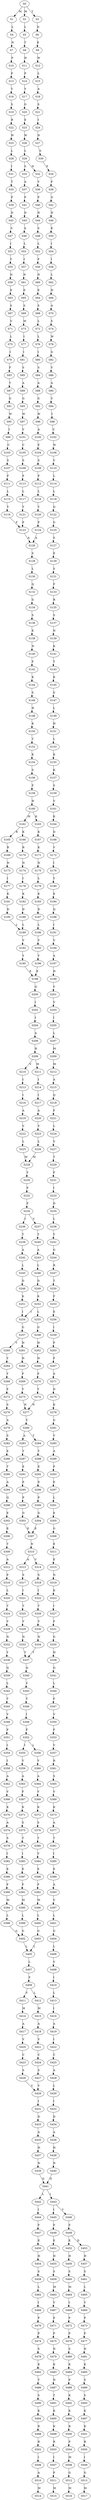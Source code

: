 strict digraph  {
	S0 -> S1 [ label = M ];
	S0 -> S2 [ label = M ];
	S0 -> S3 [ label = Y ];
	S1 -> S4 [ label = L ];
	S2 -> S5 [ label = L ];
	S3 -> S6 [ label = D ];
	S4 -> S7 [ label = N ];
	S5 -> S8 [ label = T ];
	S6 -> S9 [ label = E ];
	S7 -> S10 [ label = P ];
	S8 -> S11 [ label = H ];
	S9 -> S12 [ label = W ];
	S10 -> S13 [ label = P ];
	S11 -> S14 [ label = P ];
	S12 -> S15 [ label = L ];
	S13 -> S16 [ label = Y ];
	S14 -> S17 [ label = Y ];
	S15 -> S18 [ label = A ];
	S16 -> S19 [ label = S ];
	S17 -> S20 [ label = G ];
	S18 -> S21 [ label = S ];
	S19 -> S22 [ label = R ];
	S20 -> S23 [ label = E ];
	S21 -> S24 [ label = I ];
	S22 -> S25 [ label = W ];
	S23 -> S26 [ label = W ];
	S24 -> S27 [ label = N ];
	S25 -> S28 [ label = L ];
	S26 -> S29 [ label = L ];
	S27 -> S30 [ label = S ];
	S28 -> S31 [ label = I ];
	S29 -> S32 [ label = N ];
	S29 -> S33 [ label = S ];
	S30 -> S34 [ label = F ];
	S31 -> S35 [ label = T ];
	S32 -> S36 [ label = V ];
	S33 -> S37 [ label = A ];
	S34 -> S38 [ label = F ];
	S35 -> S39 [ label = P ];
	S36 -> S40 [ label = P ];
	S37 -> S41 [ label = P ];
	S38 -> S42 [ label = G ];
	S39 -> S43 [ label = D ];
	S40 -> S44 [ label = N ];
	S41 -> S45 [ label = D ];
	S42 -> S46 [ label = N ];
	S43 -> S47 [ label = S ];
	S44 -> S48 [ label = S ];
	S45 -> S49 [ label = A ];
	S46 -> S50 [ label = K ];
	S47 -> S51 [ label = I ];
	S48 -> S52 [ label = L ];
	S49 -> S53 [ label = L ];
	S50 -> S54 [ label = I ];
	S51 -> S55 [ label = Y ];
	S52 -> S56 [ label = F ];
	S53 -> S57 [ label = I ];
	S54 -> S58 [ label = I ];
	S55 -> S59 [ label = N ];
	S56 -> S60 [ label = N ];
	S57 -> S61 [ label = N ];
	S58 -> S62 [ label = L ];
	S59 -> S63 [ label = E ];
	S60 -> S64 [ label = E ];
	S61 -> S65 [ label = E ];
	S62 -> S66 [ label = H ];
	S63 -> S67 [ label = S ];
	S64 -> S68 [ label = S ];
	S65 -> S69 [ label = S ];
	S66 -> S70 [ label = A ];
	S67 -> S71 [ label = V ];
	S68 -> S72 [ label = L ];
	S69 -> S73 [ label = M ];
	S70 -> S74 [ label = S ];
	S71 -> S75 [ label = L ];
	S72 -> S76 [ label = L ];
	S73 -> S77 [ label = I ];
	S74 -> S78 [ label = W ];
	S75 -> S79 [ label = I ];
	S76 -> S80 [ label = I ];
	S77 -> S81 [ label = I ];
	S78 -> S82 [ label = G ];
	S79 -> S83 [ label = F ];
	S80 -> S84 [ label = S ];
	S81 -> S85 [ label = S ];
	S82 -> S86 [ label = V ];
	S83 -> S87 [ label = T ];
	S84 -> S88 [ label = A ];
	S85 -> S89 [ label = A ];
	S86 -> S90 [ label = A ];
	S87 -> S91 [ label = G ];
	S88 -> S92 [ label = G ];
	S89 -> S93 [ label = G ];
	S90 -> S94 [ label = V ];
	S91 -> S95 [ label = W ];
	S92 -> S96 [ label = W ];
	S93 -> S97 [ label = W ];
	S94 -> S98 [ label = I ];
	S95 -> S99 [ label = I ];
	S96 -> S100 [ label = A ];
	S97 -> S101 [ label = V ];
	S98 -> S102 [ label = C ];
	S99 -> S103 [ label = C ];
	S100 -> S104 [ label = F ];
	S101 -> S105 [ label = C ];
	S102 -> S106 [ label = W ];
	S103 -> S107 [ label = S ];
	S104 -> S108 [ label = S ];
	S105 -> S109 [ label = S ];
	S106 -> S110 [ label = V ];
	S107 -> S111 [ label = F ];
	S108 -> S112 [ label = F ];
	S109 -> S113 [ label = F ];
	S110 -> S114 [ label = L ];
	S111 -> S115 [ label = L ];
	S112 -> S116 [ label = L ];
	S113 -> S117 [ label = L ];
	S114 -> S118 [ label = L ];
	S115 -> S119 [ label = Y ];
	S116 -> S120 [ label = Y ];
	S117 -> S121 [ label = Y ];
	S118 -> S122 [ label = Q ];
	S119 -> S123 [ label = F ];
	S120 -> S124 [ label = F ];
	S121 -> S123 [ label = F ];
	S122 -> S125 [ label = G ];
	S123 -> S126 [ label = A ];
	S124 -> S126 [ label = A ];
	S125 -> S127 [ label = S ];
	S126 -> S128 [ label = S ];
	S127 -> S129 [ label = E ];
	S128 -> S130 [ label = L ];
	S129 -> S131 [ label = S ];
	S130 -> S132 [ label = Q ];
	S131 -> S133 [ label = F ];
	S132 -> S134 [ label = G ];
	S133 -> S135 [ label = R ];
	S134 -> S136 [ label = S ];
	S135 -> S137 [ label = S ];
	S136 -> S138 [ label = E ];
	S137 -> S139 [ label = N ];
	S138 -> S140 [ label = N ];
	S139 -> S141 [ label = K ];
	S140 -> S142 [ label = F ];
	S141 -> S143 [ label = T ];
	S142 -> S144 [ label = K ];
	S143 -> S145 [ label = K ];
	S144 -> S146 [ label = S ];
	S145 -> S147 [ label = S ];
	S146 -> S148 [ label = H ];
	S147 -> S149 [ label = L ];
	S148 -> S150 [ label = K ];
	S149 -> S151 [ label = H ];
	S150 -> S152 [ label = T ];
	S151 -> S153 [ label = L ];
	S152 -> S154 [ label = K ];
	S153 -> S155 [ label = K ];
	S154 -> S156 [ label = S ];
	S155 -> S157 [ label = K ];
	S156 -> S158 [ label = F ];
	S157 -> S159 [ label = S ];
	S158 -> S160 [ label = H ];
	S159 -> S161 [ label = V ];
	S160 -> S162 [ label = M ];
	S160 -> S163 [ label = K ];
	S161 -> S164 [ label = K ];
	S162 -> S165 [ label = R ];
	S162 -> S166 [ label = K ];
	S163 -> S167 [ label = K ];
	S164 -> S168 [ label = D ];
	S165 -> S169 [ label = R ];
	S166 -> S170 [ label = R ];
	S167 -> S171 [ label = K ];
	S168 -> S172 [ label = V ];
	S169 -> S173 [ label = N ];
	S170 -> S174 [ label = N ];
	S171 -> S175 [ label = N ];
	S172 -> S176 [ label = I ];
	S173 -> S177 [ label = I ];
	S174 -> S178 [ label = I ];
	S175 -> S179 [ label = L ];
	S176 -> S180 [ label = Y ];
	S177 -> S181 [ label = K ];
	S178 -> S182 [ label = K ];
	S179 -> S183 [ label = K ];
	S180 -> S184 [ label = E ];
	S181 -> S185 [ label = D ];
	S182 -> S186 [ label = D ];
	S183 -> S187 [ label = D ];
	S184 -> S188 [ label = Q ];
	S185 -> S189 [ label = L ];
	S186 -> S189 [ label = L ];
	S187 -> S190 [ label = L ];
	S188 -> S191 [ label = I ];
	S189 -> S192 [ label = V ];
	S190 -> S193 [ label = V ];
	S191 -> S194 [ label = V ];
	S192 -> S195 [ label = Y ];
	S193 -> S196 [ label = Y ];
	S194 -> S197 [ label = A ];
	S195 -> S198 [ label = E ];
	S196 -> S198 [ label = E ];
	S197 -> S199 [ label = H ];
	S198 -> S200 [ label = Q ];
	S199 -> S201 [ label = V ];
	S200 -> S202 [ label = I ];
	S201 -> S203 [ label = V ];
	S202 -> S204 [ label = I ];
	S203 -> S205 [ label = I ];
	S204 -> S206 [ label = A ];
	S205 -> S207 [ label = L ];
	S206 -> S208 [ label = H ];
	S207 -> S209 [ label = M ];
	S208 -> S210 [ label = V ];
	S208 -> S211 [ label = M ];
	S209 -> S212 [ label = M ];
	S210 -> S213 [ label = I ];
	S211 -> S214 [ label = I ];
	S212 -> S215 [ label = A ];
	S213 -> S216 [ label = I ];
	S214 -> S217 [ label = I ];
	S215 -> S218 [ label = Q ];
	S216 -> S219 [ label = A ];
	S217 -> S220 [ label = A ];
	S218 -> S221 [ label = F ];
	S219 -> S222 [ label = V ];
	S220 -> S223 [ label = V ];
	S221 -> S224 [ label = L ];
	S222 -> S225 [ label = L ];
	S223 -> S226 [ label = L ];
	S224 -> S227 [ label = V ];
	S225 -> S228 [ label = M ];
	S226 -> S228 [ label = M ];
	S227 -> S229 [ label = T ];
	S228 -> S230 [ label = Y ];
	S229 -> S231 [ label = F ];
	S230 -> S232 [ label = F ];
	S231 -> S233 [ label = I ];
	S232 -> S234 [ label = F ];
	S233 -> S235 [ label = D ];
	S234 -> S236 [ label = I ];
	S234 -> S237 [ label = V ];
	S235 -> S238 [ label = L ];
	S236 -> S239 [ label = T ];
	S237 -> S240 [ label = T ];
	S238 -> S241 [ label = Y ];
	S239 -> S242 [ label = A ];
	S240 -> S243 [ label = A ];
	S241 -> S244 [ label = G ];
	S242 -> S245 [ label = L ];
	S243 -> S246 [ label = L ];
	S244 -> S247 [ label = R ];
	S245 -> S248 [ label = D ];
	S246 -> S249 [ label = D ];
	S247 -> S250 [ label = T ];
	S248 -> S251 [ label = K ];
	S249 -> S252 [ label = K ];
	S250 -> S253 [ label = F ];
	S251 -> S254 [ label = I ];
	S252 -> S254 [ label = I ];
	S252 -> S255 [ label = L ];
	S253 -> S256 [ label = E ];
	S254 -> S257 [ label = G ];
	S255 -> S258 [ label = G ];
	S256 -> S259 [ label = I ];
	S257 -> S260 [ label = Y ];
	S257 -> S261 [ label = H ];
	S258 -> S262 [ label = H ];
	S259 -> S263 [ label = P ];
	S260 -> S264 [ label = Y ];
	S261 -> S265 [ label = H ];
	S262 -> S266 [ label = H ];
	S263 -> S267 [ label = F ];
	S264 -> S268 [ label = Y ];
	S265 -> S269 [ label = F ];
	S266 -> S270 [ label = F ];
	S267 -> S271 [ label = A ];
	S268 -> S272 [ label = F ];
	S269 -> S273 [ label = Y ];
	S270 -> S274 [ label = Y ];
	S271 -> S275 [ label = D ];
	S272 -> S276 [ label = S ];
	S273 -> S277 [ label = N ];
	S274 -> S277 [ label = N ];
	S275 -> S278 [ label = K ];
	S276 -> S279 [ label = A ];
	S277 -> S280 [ label = V ];
	S278 -> S281 [ label = G ];
	S279 -> S282 [ label = S ];
	S280 -> S283 [ label = A ];
	S280 -> S284 [ label = T ];
	S281 -> S285 [ label = V ];
	S282 -> S286 [ label = E ];
	S283 -> S287 [ label = T ];
	S284 -> S288 [ label = T ];
	S285 -> S289 [ label = A ];
	S286 -> S290 [ label = T ];
	S287 -> S291 [ label = E ];
	S288 -> S292 [ label = E ];
	S289 -> S293 [ label = P ];
	S290 -> S294 [ label = A ];
	S291 -> S295 [ label = E ];
	S292 -> S296 [ label = E ];
	S293 -> S297 [ label = E ];
	S294 -> S298 [ label = Q ];
	S295 -> S299 [ label = P ];
	S296 -> S300 [ label = P ];
	S297 -> S301 [ label = L ];
	S298 -> S302 [ label = E ];
	S299 -> S303 [ label = G ];
	S300 -> S304 [ label = G ];
	S301 -> S305 [ label = E ];
	S302 -> S306 [ label = E ];
	S303 -> S307 [ label = E ];
	S304 -> S307 [ label = E ];
	S305 -> S308 [ label = G ];
	S306 -> S309 [ label = T ];
	S307 -> S310 [ label = N ];
	S308 -> S311 [ label = E ];
	S309 -> S312 [ label = A ];
	S310 -> S313 [ label = A ];
	S310 -> S314 [ label = V ];
	S311 -> S315 [ label = E ];
	S312 -> S316 [ label = P ];
	S313 -> S317 [ label = S ];
	S314 -> S318 [ label = S ];
	S315 -> S319 [ label = N ];
	S316 -> S320 [ label = L ];
	S317 -> S321 [ label = I ];
	S318 -> S322 [ label = I ];
	S319 -> S323 [ label = K ];
	S320 -> S324 [ label = T ];
	S321 -> S325 [ label = T ];
	S322 -> S326 [ label = T ];
	S323 -> S327 [ label = I ];
	S324 -> S328 [ label = V ];
	S325 -> S329 [ label = V ];
	S326 -> S330 [ label = V ];
	S327 -> S331 [ label = F ];
	S328 -> S332 [ label = N ];
	S329 -> S333 [ label = N ];
	S330 -> S334 [ label = N ];
	S331 -> S335 [ label = G ];
	S332 -> S336 [ label = Y ];
	S333 -> S337 [ label = Y ];
	S334 -> S337 [ label = Y ];
	S335 -> S338 [ label = H ];
	S336 -> S339 [ label = Q ];
	S337 -> S340 [ label = Q ];
	S338 -> S341 [ label = Q ];
	S339 -> S342 [ label = L ];
	S340 -> S343 [ label = V ];
	S341 -> S344 [ label = L ];
	S342 -> S345 [ label = T ];
	S343 -> S346 [ label = T ];
	S344 -> S347 [ label = F ];
	S345 -> S348 [ label = V ];
	S346 -> S349 [ label = I ];
	S347 -> S350 [ label = V ];
	S348 -> S351 [ label = F ];
	S349 -> S352 [ label = F ];
	S350 -> S353 [ label = F ];
	S351 -> S354 [ label = I ];
	S352 -> S355 [ label = I ];
	S352 -> S356 [ label = L ];
	S353 -> S357 [ label = V ];
	S354 -> S358 [ label = I ];
	S355 -> S359 [ label = V ];
	S356 -> S360 [ label = V ];
	S357 -> S361 [ label = R ];
	S358 -> S362 [ label = A ];
	S359 -> S363 [ label = A ];
	S360 -> S364 [ label = A ];
	S361 -> S365 [ label = S ];
	S362 -> S366 [ label = V ];
	S363 -> S367 [ label = F ];
	S364 -> S368 [ label = V ];
	S365 -> S369 [ label = V ];
	S366 -> S370 [ label = K ];
	S367 -> S371 [ label = K ];
	S368 -> S372 [ label = K ];
	S369 -> S373 [ label = K ];
	S370 -> S374 [ label = A ];
	S371 -> S375 [ label = S ];
	S372 -> S376 [ label = S ];
	S373 -> S377 [ label = A ];
	S374 -> S378 [ label = S ];
	S375 -> S379 [ label = T ];
	S376 -> S380 [ label = T ];
	S377 -> S381 [ label = T ];
	S378 -> S382 [ label = I ];
	S379 -> S383 [ label = I ];
	S380 -> S384 [ label = V ];
	S381 -> S385 [ label = I ];
	S382 -> S386 [ label = E ];
	S383 -> S387 [ label = E ];
	S384 -> S388 [ label = E ];
	S385 -> S389 [ label = E ];
	S386 -> S390 [ label = F ];
	S387 -> S391 [ label = F ];
	S388 -> S392 [ label = F ];
	S389 -> S393 [ label = A ];
	S390 -> S394 [ label = M ];
	S391 -> S395 [ label = M ];
	S392 -> S396 [ label = M ];
	S393 -> S397 [ label = V ];
	S394 -> S398 [ label = L ];
	S395 -> S399 [ label = L ];
	S396 -> S400 [ label = L ];
	S397 -> S401 [ label = L ];
	S398 -> S402 [ label = G ];
	S399 -> S402 [ label = G ];
	S400 -> S403 [ label = G ];
	S401 -> S404 [ label = G ];
	S402 -> S405 [ label = L ];
	S403 -> S405 [ label = L ];
	S404 -> S406 [ label = L ];
	S405 -> S407 [ label = L ];
	S406 -> S408 [ label = V ];
	S407 -> S409 [ label = F ];
	S408 -> S410 [ label = I ];
	S409 -> S411 [ label = V ];
	S409 -> S412 [ label = L ];
	S410 -> S413 [ label = L ];
	S411 -> S414 [ label = M ];
	S412 -> S415 [ label = M ];
	S413 -> S416 [ label = I ];
	S414 -> S417 [ label = A ];
	S415 -> S418 [ label = A ];
	S416 -> S419 [ label = A ];
	S417 -> S420 [ label = V ];
	S418 -> S421 [ label = V ];
	S419 -> S422 [ label = I ];
	S420 -> S423 [ label = C ];
	S421 -> S424 [ label = C ];
	S422 -> S425 [ label = C ];
	S423 -> S426 [ label = S ];
	S424 -> S427 [ label = S ];
	S425 -> S428 [ label = A ];
	S426 -> S429 [ label = V ];
	S427 -> S429 [ label = V ];
	S428 -> S430 [ label = L ];
	S429 -> S431 [ label = I ];
	S430 -> S432 [ label = I ];
	S431 -> S433 [ label = D ];
	S432 -> S434 [ label = D ];
	S433 -> S435 [ label = A ];
	S434 -> S436 [ label = A ];
	S435 -> S437 [ label = H ];
	S436 -> S438 [ label = H ];
	S437 -> S439 [ label = N ];
	S438 -> S440 [ label = N ];
	S439 -> S441 [ label = Q ];
	S440 -> S441 [ label = Q ];
	S441 -> S442 [ label = L ];
	S441 -> S443 [ label = I ];
	S442 -> S444 [ label = I ];
	S443 -> S445 [ label = I ];
	S443 -> S446 [ label = V ];
	S444 -> S447 [ label = F ];
	S445 -> S448 [ label = F ];
	S446 -> S449 [ label = F ];
	S447 -> S450 [ label = E ];
	S448 -> S451 [ label = E ];
	S449 -> S452 [ label = E ];
	S449 -> S453 [ label = D ];
	S450 -> S454 [ label = H ];
	S451 -> S455 [ label = H ];
	S452 -> S456 [ label = H ];
	S453 -> S457 [ label = H ];
	S454 -> S458 [ label = S ];
	S455 -> S459 [ label = S ];
	S456 -> S460 [ label = S ];
	S457 -> S461 [ label = S ];
	S458 -> S462 [ label = L ];
	S459 -> S463 [ label = M ];
	S460 -> S464 [ label = M ];
	S461 -> S465 [ label = L ];
	S462 -> S466 [ label = I ];
	S463 -> S467 [ label = V ];
	S464 -> S468 [ label = I ];
	S465 -> S469 [ label = V ];
	S466 -> S470 [ label = P ];
	S467 -> S471 [ label = P ];
	S468 -> S472 [ label = P ];
	S469 -> S473 [ label = P ];
	S470 -> S474 [ label = P ];
	S471 -> S475 [ label = P ];
	S472 -> S476 [ label = P ];
	S473 -> S477 [ label = P ];
	S474 -> S478 [ label = S ];
	S475 -> S479 [ label = N ];
	S476 -> S480 [ label = S ];
	S477 -> S481 [ label = N ];
	S478 -> S482 [ label = K ];
	S479 -> S483 [ label = K ];
	S480 -> S484 [ label = K ];
	S481 -> S485 [ label = K ];
	S482 -> S486 [ label = T ];
	S483 -> S487 [ label = N ];
	S484 -> S488 [ label = P ];
	S485 -> S489 [ label = S ];
	S486 -> S490 [ label = S ];
	S487 -> S491 [ label = T ];
	S488 -> S492 [ label = K ];
	S489 -> S493 [ label = S ];
	S490 -> S494 [ label = K ];
	S491 -> S495 [ label = K ];
	S492 -> S496 [ label = K ];
	S493 -> S497 [ label = K ];
	S494 -> S498 [ label = R ];
	S495 -> S499 [ label = K ];
	S496 -> S500 [ label = R ];
	S497 -> S501 [ label = K ];
	S498 -> S502 [ label = R ];
	S499 -> S503 [ label = R ];
	S500 -> S504 [ label = P ];
	S501 -> S505 [ label = R ];
	S502 -> S506 [ label = I ];
	S503 -> S507 [ label = I ];
	S504 -> S508 [ label = M ];
	S505 -> S509 [ label = I ];
	S506 -> S510 [ label = A ];
	S507 -> S511 [ label = P ];
	S508 -> S512 [ label = G ];
	S509 -> S513 [ label = G ];
	S510 -> S514 [ label = M ];
	S511 -> S515 [ label = M ];
	S512 -> S516 [ label = M ];
	S513 -> S517 [ label = M ];
}
